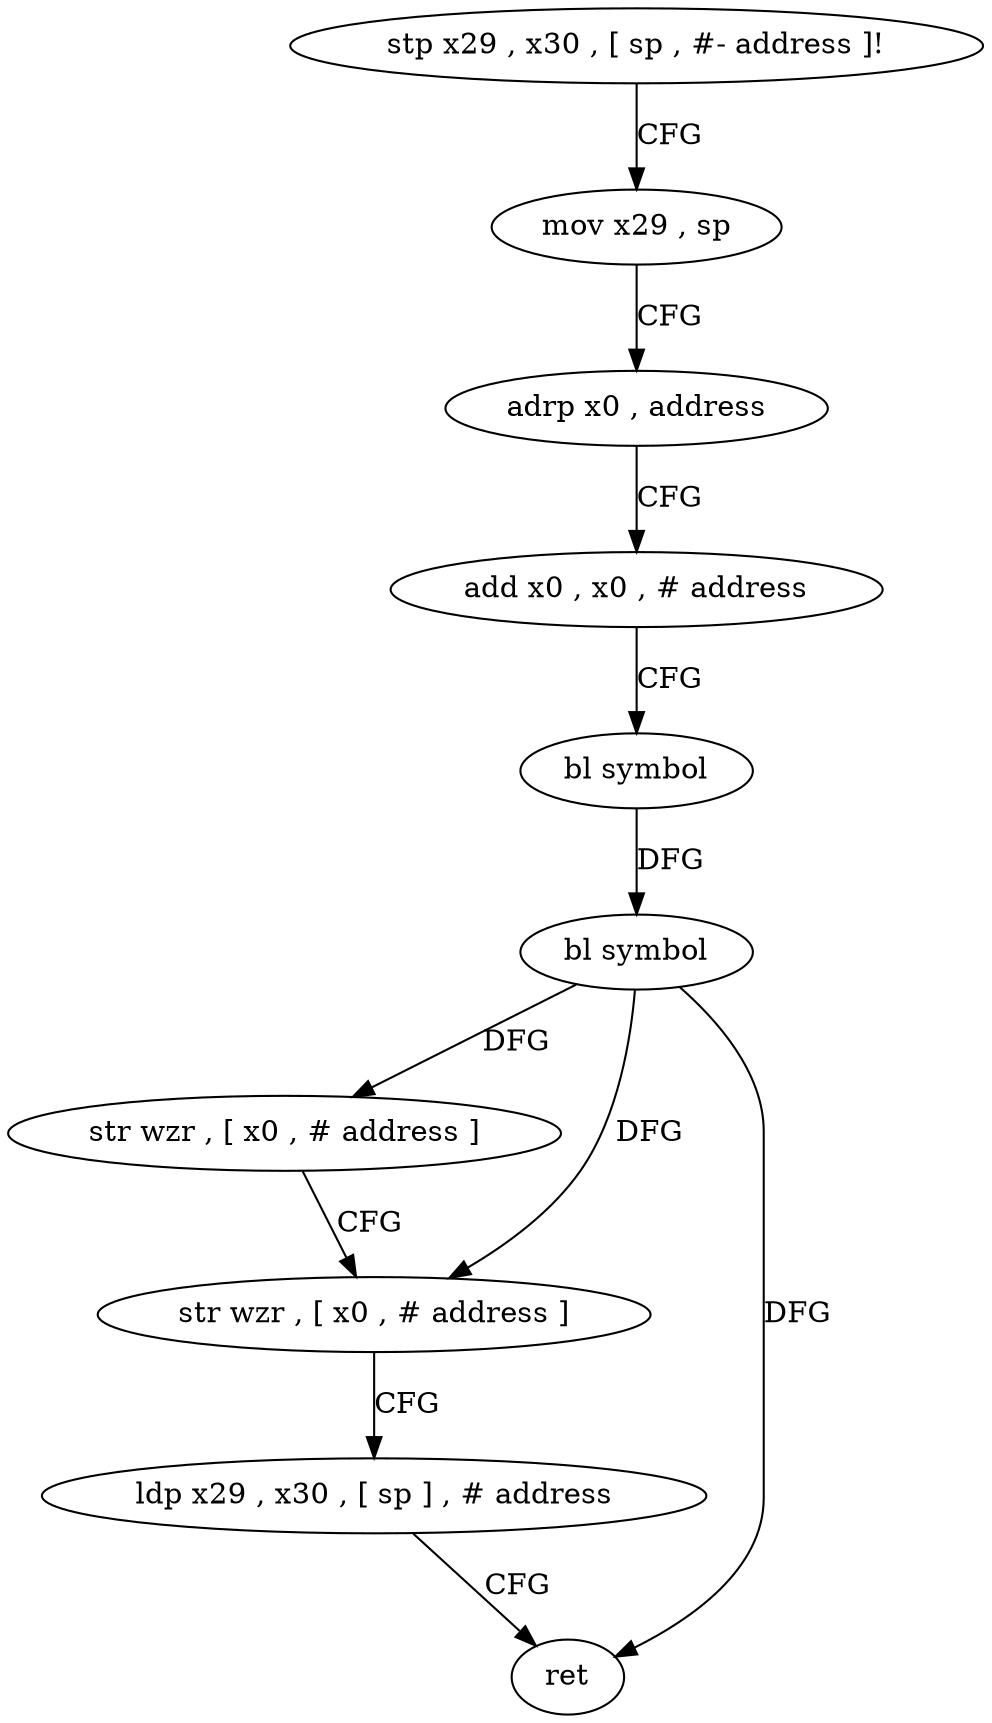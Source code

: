 digraph "func" {
"4254176" [label = "stp x29 , x30 , [ sp , #- address ]!" ]
"4254180" [label = "mov x29 , sp" ]
"4254184" [label = "adrp x0 , address" ]
"4254188" [label = "add x0 , x0 , # address" ]
"4254192" [label = "bl symbol" ]
"4254196" [label = "bl symbol" ]
"4254200" [label = "str wzr , [ x0 , # address ]" ]
"4254204" [label = "str wzr , [ x0 , # address ]" ]
"4254208" [label = "ldp x29 , x30 , [ sp ] , # address" ]
"4254212" [label = "ret" ]
"4254176" -> "4254180" [ label = "CFG" ]
"4254180" -> "4254184" [ label = "CFG" ]
"4254184" -> "4254188" [ label = "CFG" ]
"4254188" -> "4254192" [ label = "CFG" ]
"4254192" -> "4254196" [ label = "DFG" ]
"4254196" -> "4254200" [ label = "DFG" ]
"4254196" -> "4254204" [ label = "DFG" ]
"4254196" -> "4254212" [ label = "DFG" ]
"4254200" -> "4254204" [ label = "CFG" ]
"4254204" -> "4254208" [ label = "CFG" ]
"4254208" -> "4254212" [ label = "CFG" ]
}
